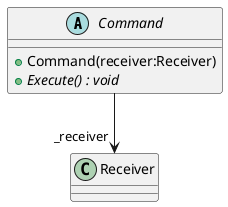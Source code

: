@startuml
abstract class Command {
    + Command(receiver:Receiver)
    + {abstract} Execute() : void
}
Command --> "_receiver" Receiver
@enduml
